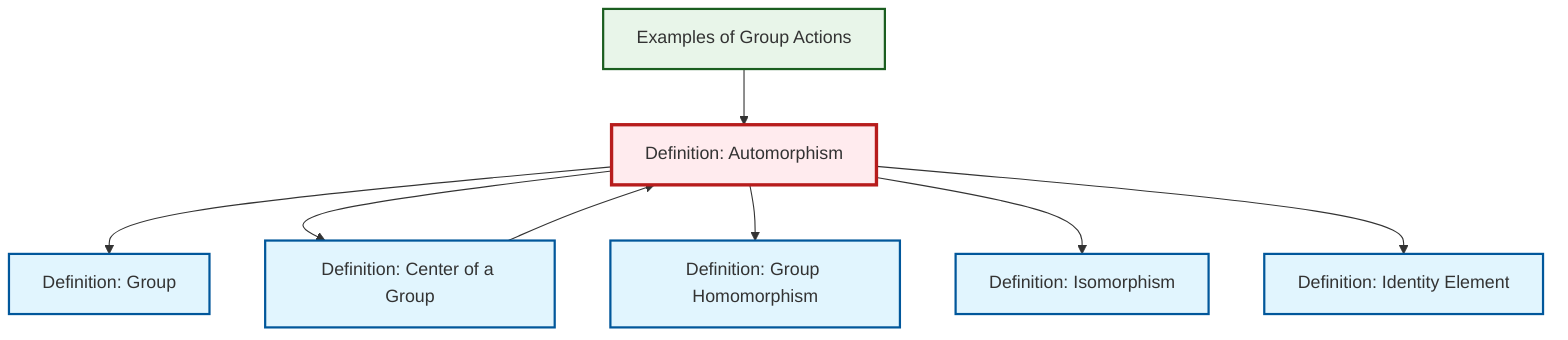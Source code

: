 graph TD
    classDef definition fill:#e1f5fe,stroke:#01579b,stroke-width:2px
    classDef theorem fill:#f3e5f5,stroke:#4a148c,stroke-width:2px
    classDef axiom fill:#fff3e0,stroke:#e65100,stroke-width:2px
    classDef example fill:#e8f5e9,stroke:#1b5e20,stroke-width:2px
    classDef current fill:#ffebee,stroke:#b71c1c,stroke-width:3px
    def-group["Definition: Group"]:::definition
    def-homomorphism["Definition: Group Homomorphism"]:::definition
    def-automorphism["Definition: Automorphism"]:::definition
    ex-group-action-examples["Examples of Group Actions"]:::example
    def-isomorphism["Definition: Isomorphism"]:::definition
    def-center-of-group["Definition: Center of a Group"]:::definition
    def-identity-element["Definition: Identity Element"]:::definition
    def-center-of-group --> def-automorphism
    def-automorphism --> def-group
    ex-group-action-examples --> def-automorphism
    def-automorphism --> def-center-of-group
    def-automorphism --> def-homomorphism
    def-automorphism --> def-isomorphism
    def-automorphism --> def-identity-element
    class def-automorphism current